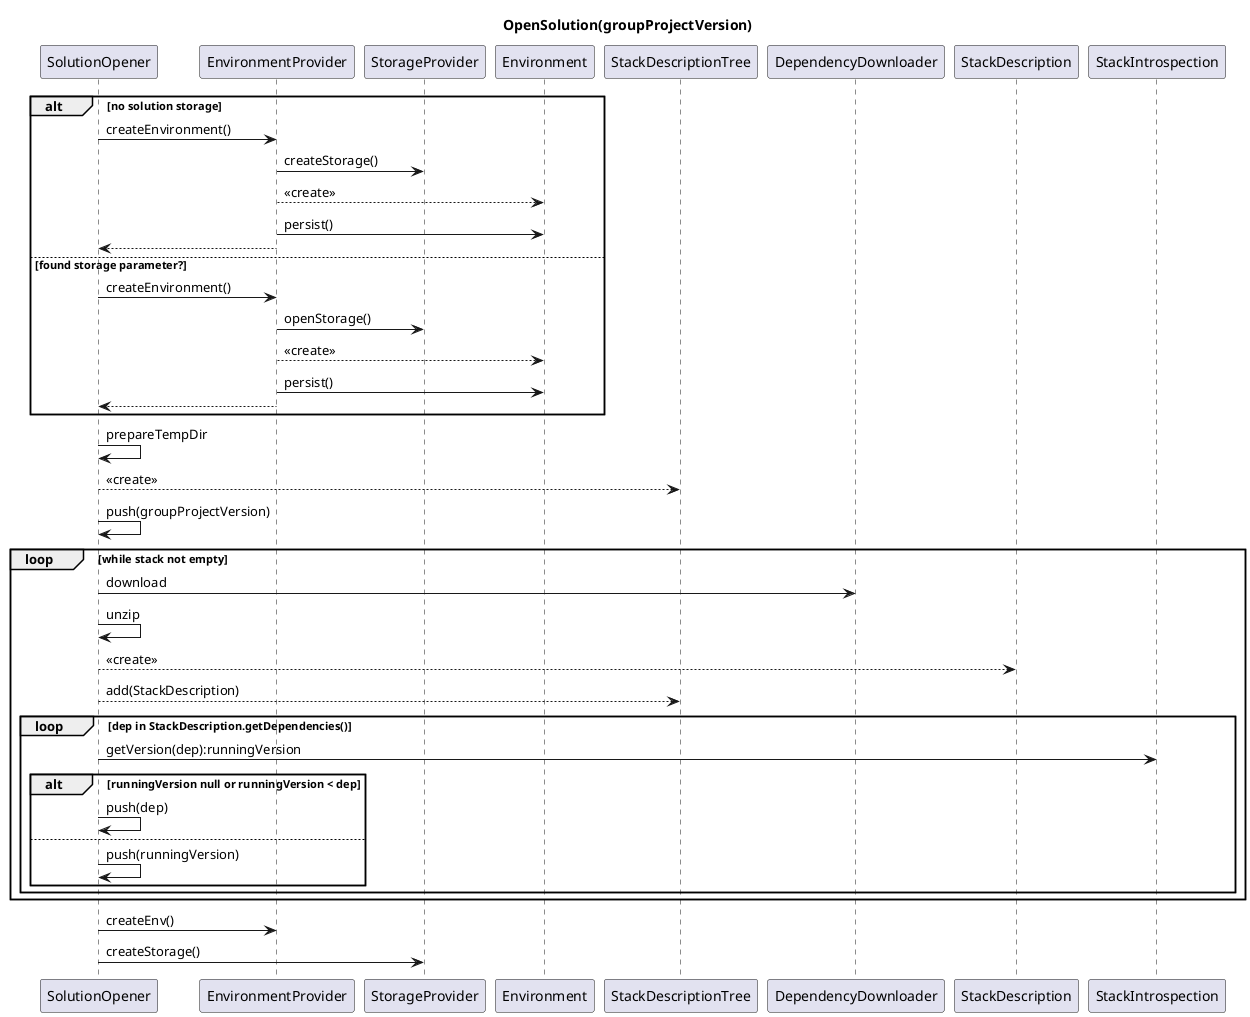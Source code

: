 @startuml
title OpenSolution(groupProjectVersion)
alt no solution storage
    SolutionOpener -> EnvironmentProvider: createEnvironment()
    EnvironmentProvider -> StorageProvider: createStorage()
    EnvironmentProvider --> Environment: <<create>>
    EnvironmentProvider -> Environment: persist()
    SolutionOpener <-- EnvironmentProvider
else found storage parameter?
    SolutionOpener -> EnvironmentProvider: createEnvironment()
    EnvironmentProvider -> StorageProvider: openStorage()
    EnvironmentProvider --> Environment: <<create>>
    EnvironmentProvider -> Environment: persist()
    SolutionOpener <-- EnvironmentProvider
end
SolutionOpener -> SolutionOpener: prepareTempDir
SolutionOpener --> StackDescriptionTree: <<create>>
SolutionOpener -> SolutionOpener:push(groupProjectVersion)
loop while stack not empty
    SolutionOpener -> DependencyDownloader: download
    SolutionOpener -> SolutionOpener:unzip
    SolutionOpener --> StackDescription:<<create>>
    SolutionOpener --> StackDescriptionTree: add(StackDescription)
    loop dep in StackDescription.getDependencies()
        SolutionOpener -> StackIntrospection: getVersion(dep):runningVersion
        alt runningVersion null or runningVersion < dep
            SolutionOpener -> SolutionOpener:push(dep)
        else
            SolutionOpener -> SolutionOpener:push(runningVersion)
        end
    end
end
SolutionOpener -> EnvironmentProvider: createEnv()
SolutionOpener -> StorageProvider: createStorage()
@enduml
